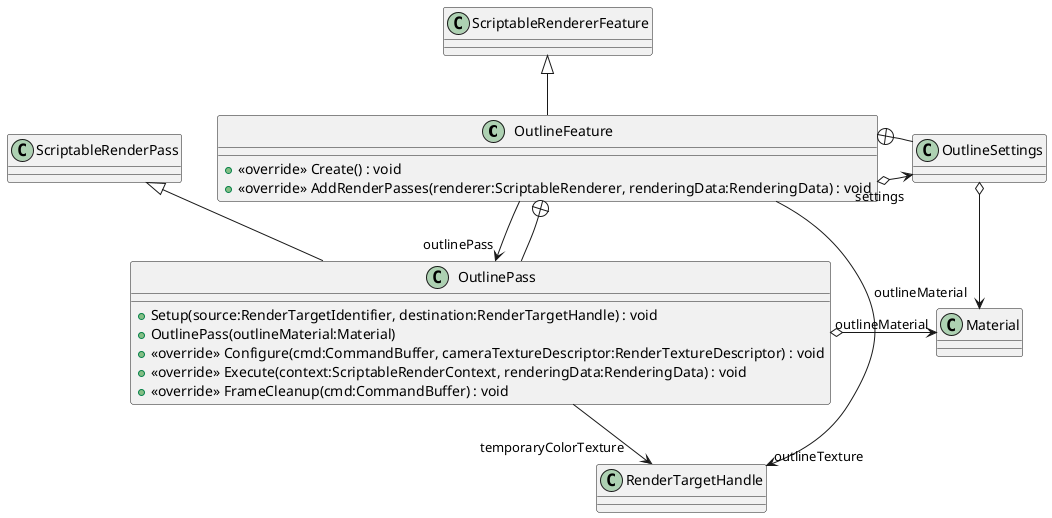 @startuml
class OutlineFeature {
    + <<override>> Create() : void
    + <<override>> AddRenderPasses(renderer:ScriptableRenderer, renderingData:RenderingData) : void
}
class OutlinePass {
    + Setup(source:RenderTargetIdentifier, destination:RenderTargetHandle) : void
    + OutlinePass(outlineMaterial:Material)
    + <<override>> Configure(cmd:CommandBuffer, cameraTextureDescriptor:RenderTextureDescriptor) : void
    + <<override>> Execute(context:ScriptableRenderContext, renderingData:RenderingData) : void
    + <<override>> FrameCleanup(cmd:CommandBuffer) : void
}
class OutlineSettings {
}
ScriptableRendererFeature <|-- OutlineFeature
OutlineFeature o-> "settings" OutlineSettings
OutlineFeature --> "outlinePass" OutlinePass
OutlineFeature --> "outlineTexture" RenderTargetHandle
OutlineFeature +-- OutlinePass
ScriptableRenderPass <|-- OutlinePass
OutlinePass o-> "outlineMaterial" Material
OutlinePass --> "temporaryColorTexture" RenderTargetHandle
OutlineFeature +-- OutlineSettings
OutlineSettings o-> "outlineMaterial" Material
@enduml
